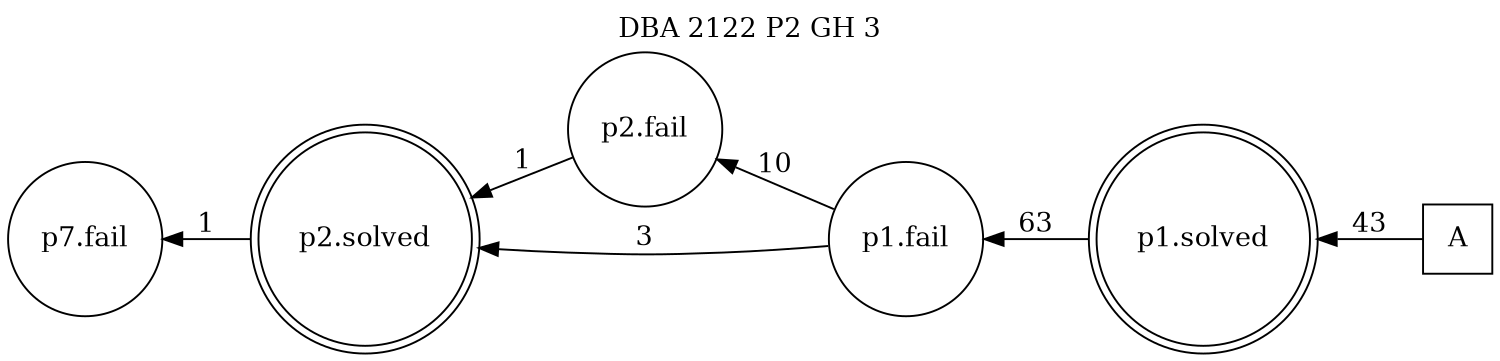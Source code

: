 digraph DBA_2122_P2_GH_3 {
labelloc="tl"
label= " DBA 2122 P2 GH 3 "
rankdir="RL";
graph [ size=" 10 , 10 !"]

"A" [shape="square" label="A"]
"p1.solved" [shape="doublecircle" label="p1.solved"]
"p1.fail" [shape="circle" label="p1.fail"]
"p2.fail" [shape="circle" label="p2.fail"]
"p2.solved" [shape="doublecircle" label="p2.solved"]
"p7.fail" [shape="circle" label="p7.fail"]
"A" -> "p1.solved" [ label=43]
"p1.solved" -> "p1.fail" [ label=63]
"p1.fail" -> "p2.fail" [ label=10]
"p1.fail" -> "p2.solved" [ label=3]
"p2.fail" -> "p2.solved" [ label=1]
"p2.solved" -> "p7.fail" [ label=1]
}
